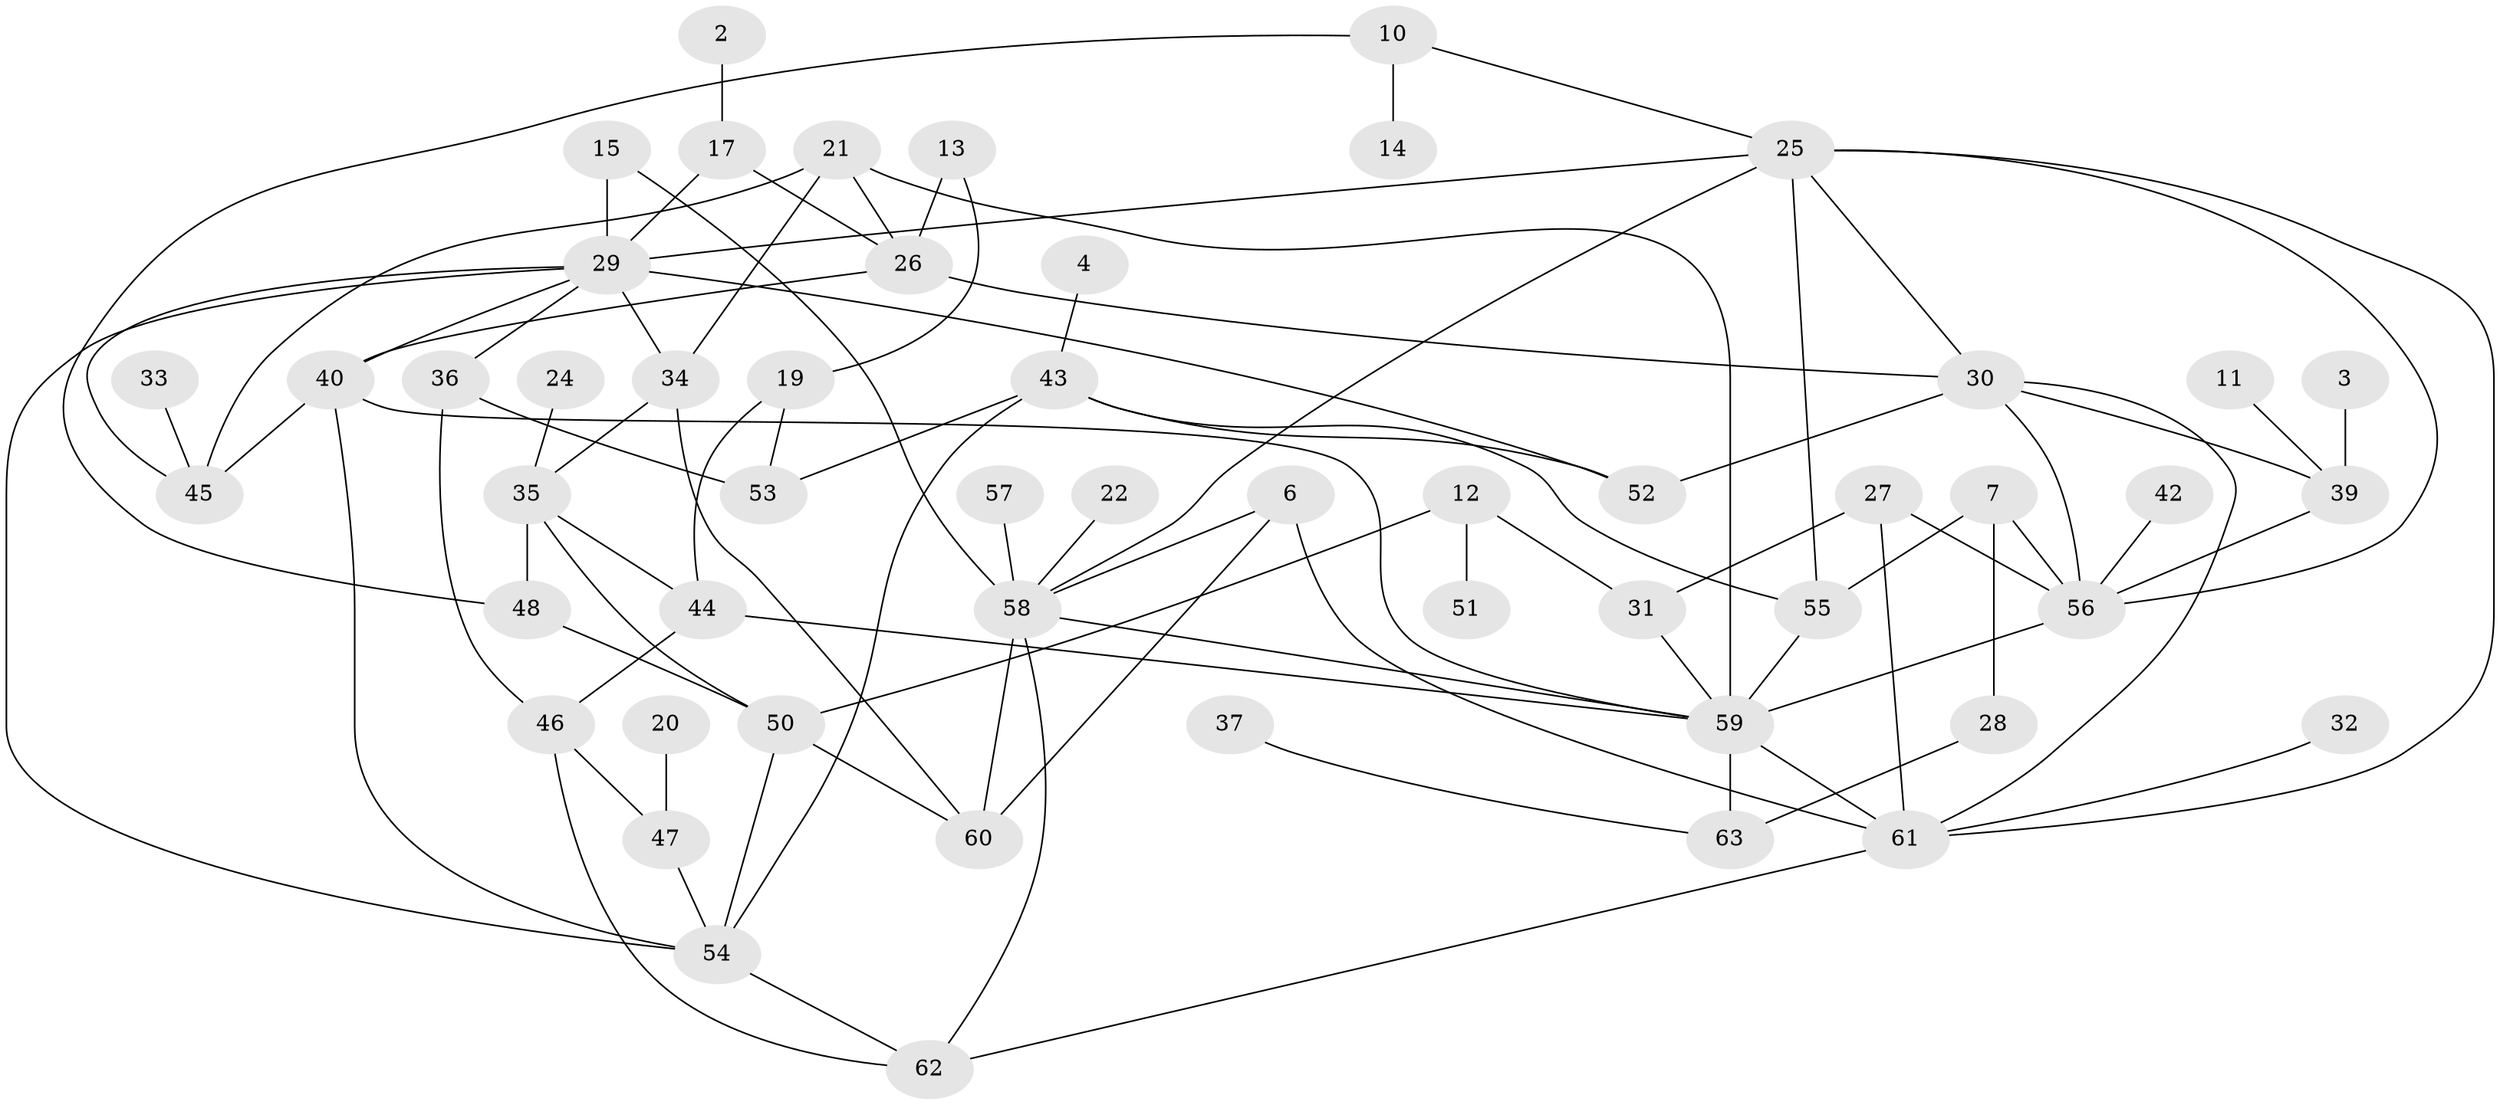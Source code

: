 // original degree distribution, {3: 0.2, 2: 0.256, 1: 0.2, 4: 0.144, 0: 0.08, 5: 0.088, 6: 0.016, 7: 0.008, 8: 0.008}
// Generated by graph-tools (version 1.1) at 2025/35/03/04/25 23:35:47]
// undirected, 53 vertices, 91 edges
graph export_dot {
  node [color=gray90,style=filled];
  2;
  3;
  4;
  6;
  7;
  10;
  11;
  12;
  13;
  14;
  15;
  17;
  19;
  20;
  21;
  22;
  24;
  25;
  26;
  27;
  28;
  29;
  30;
  31;
  32;
  33;
  34;
  35;
  36;
  37;
  39;
  40;
  42;
  43;
  44;
  45;
  46;
  47;
  48;
  50;
  51;
  52;
  53;
  54;
  55;
  56;
  57;
  58;
  59;
  60;
  61;
  62;
  63;
  2 -- 17 [weight=1.0];
  3 -- 39 [weight=1.0];
  4 -- 43 [weight=1.0];
  6 -- 58 [weight=1.0];
  6 -- 60 [weight=1.0];
  6 -- 61 [weight=1.0];
  7 -- 28 [weight=1.0];
  7 -- 55 [weight=1.0];
  7 -- 56 [weight=1.0];
  10 -- 14 [weight=1.0];
  10 -- 25 [weight=1.0];
  10 -- 48 [weight=1.0];
  11 -- 39 [weight=1.0];
  12 -- 31 [weight=1.0];
  12 -- 50 [weight=1.0];
  12 -- 51 [weight=1.0];
  13 -- 19 [weight=1.0];
  13 -- 26 [weight=2.0];
  15 -- 29 [weight=1.0];
  15 -- 58 [weight=1.0];
  17 -- 26 [weight=1.0];
  17 -- 29 [weight=1.0];
  19 -- 44 [weight=1.0];
  19 -- 53 [weight=1.0];
  20 -- 47 [weight=1.0];
  21 -- 26 [weight=1.0];
  21 -- 34 [weight=1.0];
  21 -- 45 [weight=1.0];
  21 -- 59 [weight=1.0];
  22 -- 58 [weight=1.0];
  24 -- 35 [weight=1.0];
  25 -- 29 [weight=1.0];
  25 -- 30 [weight=1.0];
  25 -- 55 [weight=1.0];
  25 -- 56 [weight=1.0];
  25 -- 58 [weight=1.0];
  25 -- 61 [weight=1.0];
  26 -- 30 [weight=1.0];
  26 -- 40 [weight=1.0];
  27 -- 31 [weight=1.0];
  27 -- 56 [weight=1.0];
  27 -- 61 [weight=1.0];
  28 -- 63 [weight=1.0];
  29 -- 34 [weight=1.0];
  29 -- 36 [weight=1.0];
  29 -- 40 [weight=1.0];
  29 -- 45 [weight=1.0];
  29 -- 52 [weight=1.0];
  29 -- 54 [weight=1.0];
  30 -- 39 [weight=1.0];
  30 -- 52 [weight=1.0];
  30 -- 56 [weight=1.0];
  30 -- 61 [weight=1.0];
  31 -- 59 [weight=1.0];
  32 -- 61 [weight=1.0];
  33 -- 45 [weight=1.0];
  34 -- 35 [weight=1.0];
  34 -- 60 [weight=1.0];
  35 -- 44 [weight=1.0];
  35 -- 48 [weight=1.0];
  35 -- 50 [weight=1.0];
  36 -- 46 [weight=1.0];
  36 -- 53 [weight=1.0];
  37 -- 63 [weight=1.0];
  39 -- 56 [weight=1.0];
  40 -- 45 [weight=1.0];
  40 -- 54 [weight=1.0];
  40 -- 59 [weight=1.0];
  42 -- 56 [weight=1.0];
  43 -- 52 [weight=1.0];
  43 -- 53 [weight=1.0];
  43 -- 54 [weight=1.0];
  43 -- 55 [weight=1.0];
  44 -- 46 [weight=1.0];
  44 -- 59 [weight=2.0];
  46 -- 47 [weight=1.0];
  46 -- 62 [weight=1.0];
  47 -- 54 [weight=1.0];
  48 -- 50 [weight=1.0];
  50 -- 54 [weight=1.0];
  50 -- 60 [weight=1.0];
  54 -- 62 [weight=1.0];
  55 -- 59 [weight=1.0];
  56 -- 59 [weight=3.0];
  57 -- 58 [weight=1.0];
  58 -- 59 [weight=1.0];
  58 -- 60 [weight=1.0];
  58 -- 62 [weight=1.0];
  59 -- 61 [weight=1.0];
  59 -- 63 [weight=1.0];
  61 -- 62 [weight=1.0];
}
